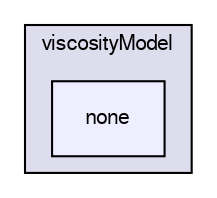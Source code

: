 digraph "applications/solvers/multiphase/twoPhaseEulerFoam/phaseCompressibleTurbulenceModels/kineticTheoryModels/viscosityModel/none" {
  bgcolor=transparent;
  compound=true
  node [ fontsize="10", fontname="FreeSans"];
  edge [ labelfontsize="10", labelfontname="FreeSans"];
  subgraph clusterdir_3a016090ec0dbe2adbd41e72261da980 {
    graph [ bgcolor="#ddddee", pencolor="black", label="viscosityModel" fontname="FreeSans", fontsize="10", URL="dir_3a016090ec0dbe2adbd41e72261da980.html"]
  dir_df1405a13b6d3e4fdcc45c0ff37ca651 [shape=box, label="none", style="filled", fillcolor="#eeeeff", pencolor="black", URL="dir_df1405a13b6d3e4fdcc45c0ff37ca651.html"];
  }
}
